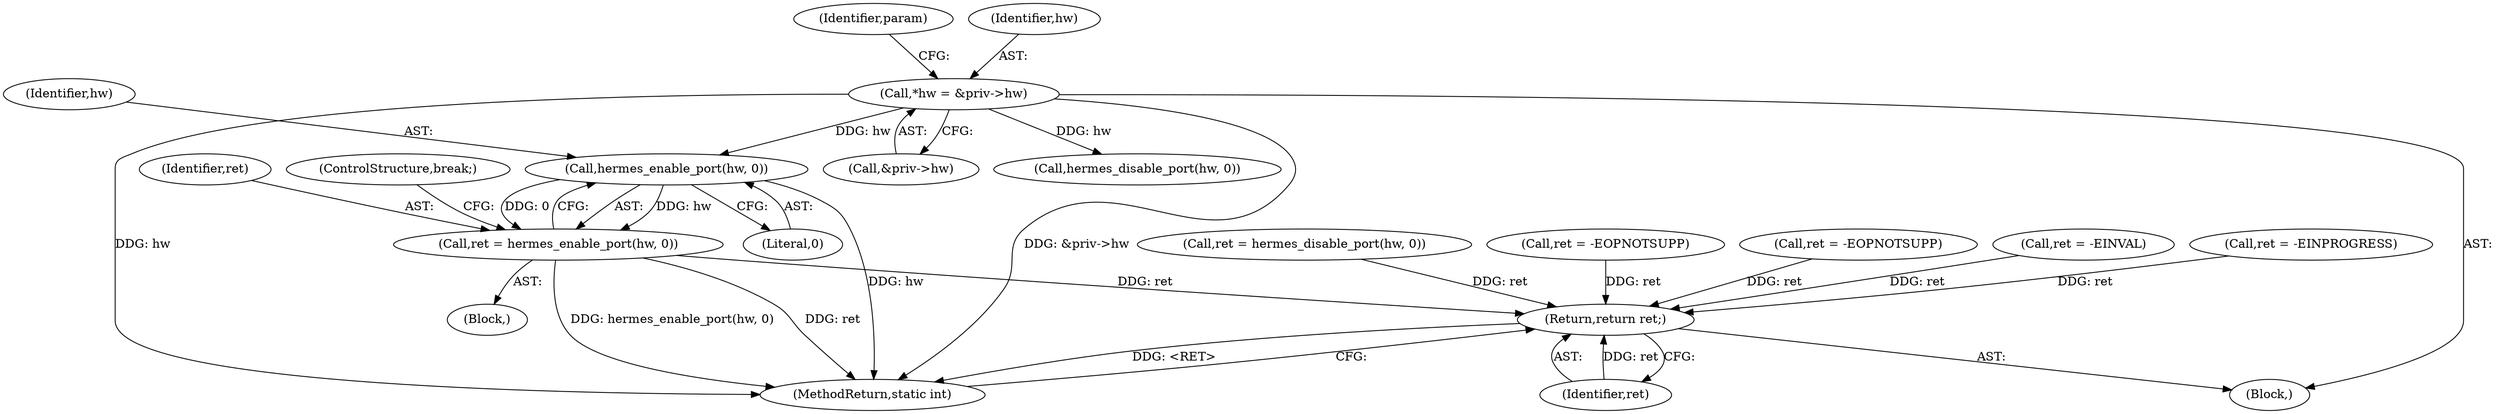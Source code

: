 digraph "0_linux_0a54917c3fc295cb61f3fb52373c173fd3b69f48@pointer" {
"1000193" [label="(Call,hermes_enable_port(hw, 0))"];
"1000116" [label="(Call,*hw = &priv->hw)"];
"1000191" [label="(Call,ret = hermes_enable_port(hw, 0))"];
"1000268" [label="(Return,return ret;)"];
"1000118" [label="(Call,&priv->hw)"];
"1000191" [label="(Call,ret = hermes_enable_port(hw, 0))"];
"1000270" [label="(MethodReturn,static int)"];
"1000195" [label="(Literal,0)"];
"1000193" [label="(Call,hermes_enable_port(hw, 0))"];
"1000194" [label="(Identifier,hw)"];
"1000179" [label="(Call,ret = hermes_disable_port(hw, 0))"];
"1000269" [label="(Identifier,ret)"];
"1000181" [label="(Call,hermes_disable_port(hw, 0))"];
"1000109" [label="(Block,)"];
"1000260" [label="(Call,ret = -EOPNOTSUPP)"];
"1000124" [label="(Identifier,param)"];
"1000192" [label="(Identifier,ret)"];
"1000185" [label="(Block,)"];
"1000117" [label="(Identifier,hw)"];
"1000116" [label="(Call,*hw = &priv->hw)"];
"1000268" [label="(Return,return ret;)"];
"1000249" [label="(Call,ret = -EOPNOTSUPP)"];
"1000222" [label="(Call,ret = -EINVAL)"];
"1000131" [label="(Call,ret = -EINPROGRESS)"];
"1000196" [label="(ControlStructure,break;)"];
"1000193" -> "1000191"  [label="AST: "];
"1000193" -> "1000195"  [label="CFG: "];
"1000194" -> "1000193"  [label="AST: "];
"1000195" -> "1000193"  [label="AST: "];
"1000191" -> "1000193"  [label="CFG: "];
"1000193" -> "1000270"  [label="DDG: hw"];
"1000193" -> "1000191"  [label="DDG: hw"];
"1000193" -> "1000191"  [label="DDG: 0"];
"1000116" -> "1000193"  [label="DDG: hw"];
"1000116" -> "1000109"  [label="AST: "];
"1000116" -> "1000118"  [label="CFG: "];
"1000117" -> "1000116"  [label="AST: "];
"1000118" -> "1000116"  [label="AST: "];
"1000124" -> "1000116"  [label="CFG: "];
"1000116" -> "1000270"  [label="DDG: &priv->hw"];
"1000116" -> "1000270"  [label="DDG: hw"];
"1000116" -> "1000181"  [label="DDG: hw"];
"1000191" -> "1000185"  [label="AST: "];
"1000192" -> "1000191"  [label="AST: "];
"1000196" -> "1000191"  [label="CFG: "];
"1000191" -> "1000270"  [label="DDG: hermes_enable_port(hw, 0)"];
"1000191" -> "1000270"  [label="DDG: ret"];
"1000191" -> "1000268"  [label="DDG: ret"];
"1000268" -> "1000109"  [label="AST: "];
"1000268" -> "1000269"  [label="CFG: "];
"1000269" -> "1000268"  [label="AST: "];
"1000270" -> "1000268"  [label="CFG: "];
"1000268" -> "1000270"  [label="DDG: <RET>"];
"1000269" -> "1000268"  [label="DDG: ret"];
"1000222" -> "1000268"  [label="DDG: ret"];
"1000131" -> "1000268"  [label="DDG: ret"];
"1000179" -> "1000268"  [label="DDG: ret"];
"1000260" -> "1000268"  [label="DDG: ret"];
"1000249" -> "1000268"  [label="DDG: ret"];
}
